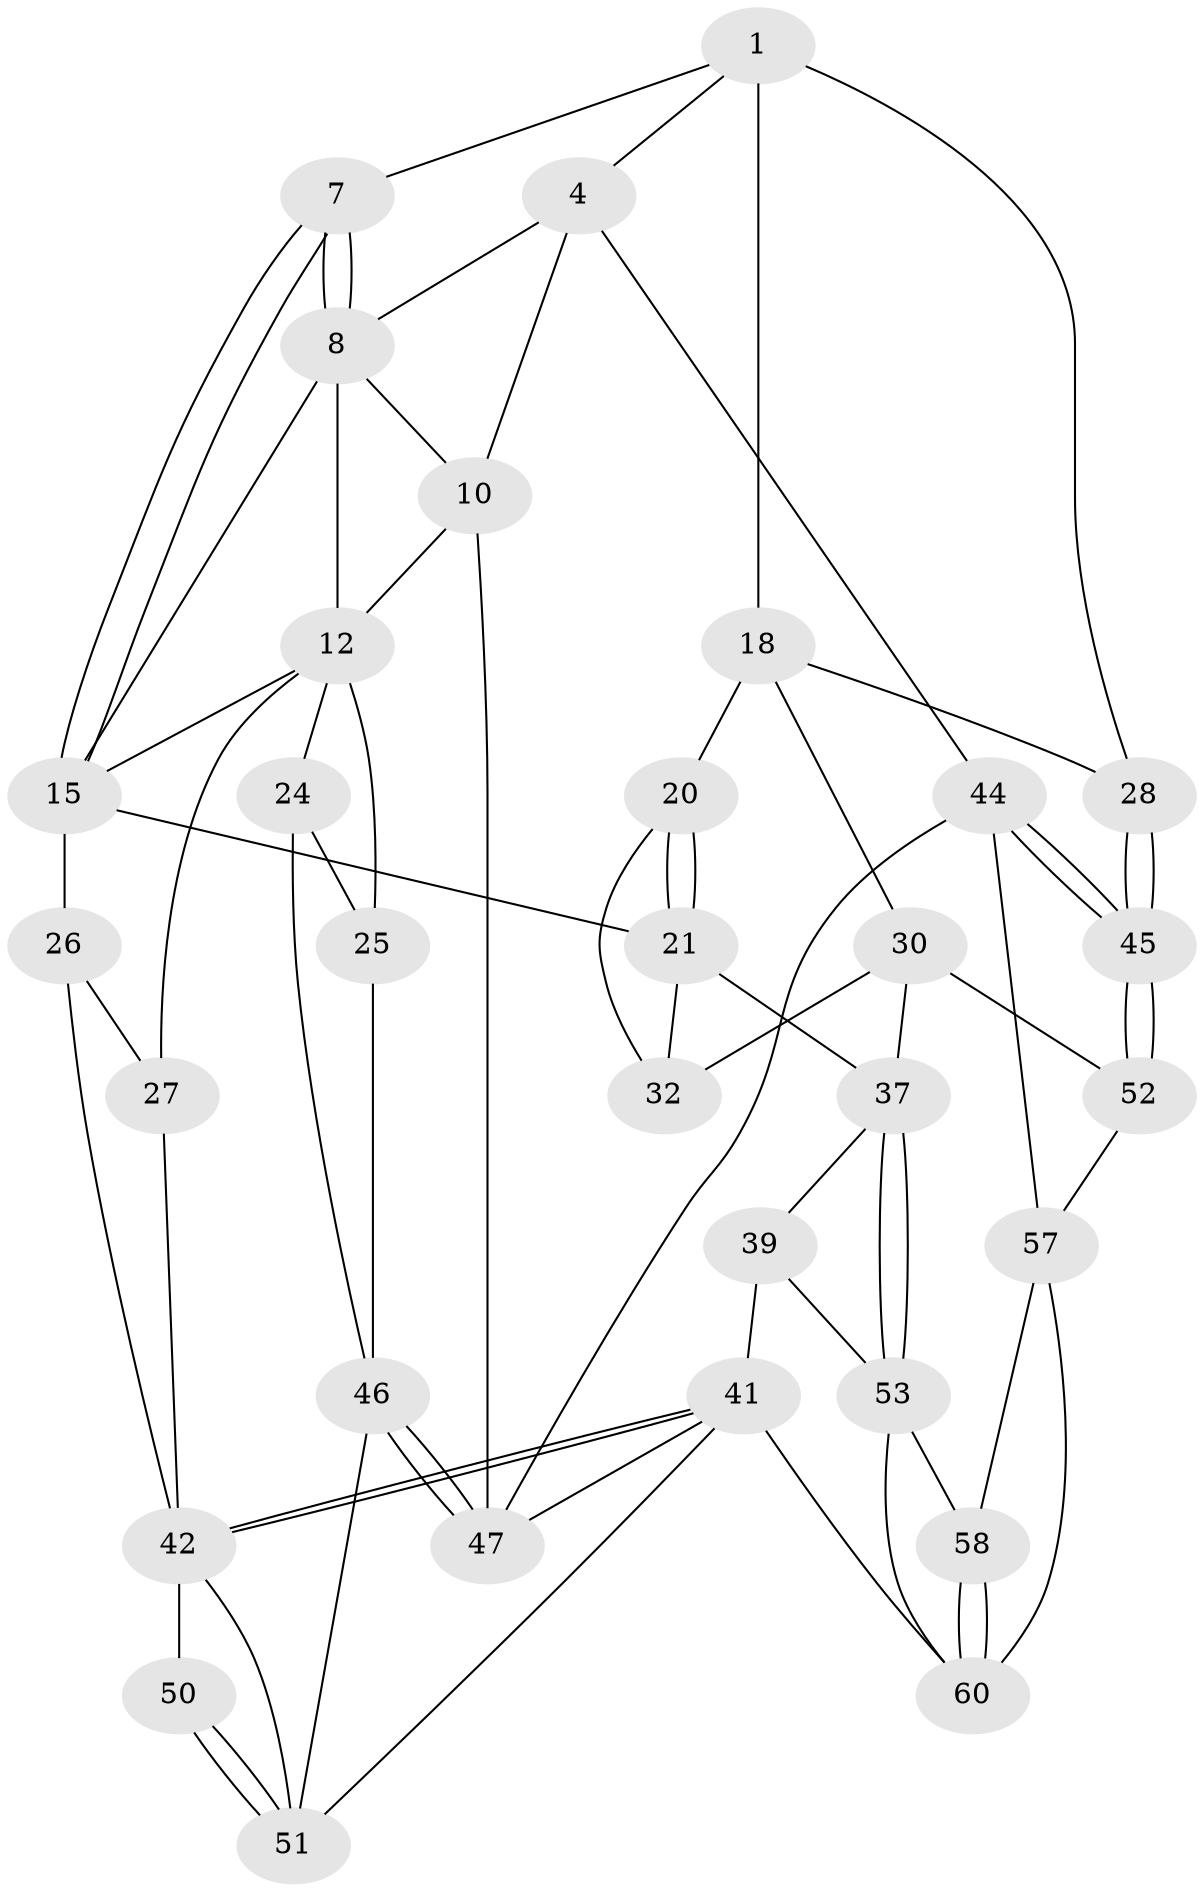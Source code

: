 // original degree distribution, {3: 0.03125, 5: 0.40625, 4: 0.296875, 6: 0.265625}
// Generated by graph-tools (version 1.1) at 2025/16/03/09/25 04:16:50]
// undirected, 32 vertices, 71 edges
graph export_dot {
graph [start="1"]
  node [color=gray90,style=filled];
  1 [pos="+0.6369142735055952+0.11173026178148192",super="+6+2"];
  4 [pos="+1+0",super="+5"];
  7 [pos="+0.5633868802093134+0.2420846334417681"];
  8 [pos="+0.24496405134932267+0.034770581246401665",super="+11+9"];
  10 [pos="+0+0"];
  12 [pos="+0.11178727135012398+0.34534420511446035",super="+13+17"];
  15 [pos="+0.46967469576628074+0.46269429468830897",super="+16+22"];
  18 [pos="+0.8412113261417535+0.3378865986780417",super="+19"];
  20 [pos="+0.808939760781287+0.43678812802530614"];
  21 [pos="+0.4879834840786781+0.48901784662492936",super="+34"];
  24 [pos="+0.11598369426984942+0.561069572784521"];
  25 [pos="+0.10546795761568331+0.5546835342090709",super="+33"];
  26 [pos="+0.4652587540629229+0.49547697362858156"];
  27 [pos="+0.161402625488773+0.5763519242087838"];
  28 [pos="+1+0.6119652711543514"];
  30 [pos="+1+0.6132135311554248",super="+31"];
  32 [pos="+0.797047673002542+0.5326346236840502"];
  37 [pos="+0.7940802483040013+0.7435037981472126",super="+38"];
  39 [pos="+0.691875500447284+0.6886952169598486",super="+40"];
  41 [pos="+0.43558541336786044+0.7991625662674189",super="+61"];
  42 [pos="+0.40475059238010513+0.7536144905317184",super="+56+43"];
  44 [pos="+1+1"];
  45 [pos="+1+0.7815762957500678"];
  46 [pos="+0+1",super="+48"];
  47 [pos="+0+1"];
  50 [pos="+0.15235109411845862+0.7630337876017464"];
  51 [pos="+0.009350257882173188+0.8656717891780582",super="+59"];
  52 [pos="+0.9567357421679021+0.8221640059574843"];
  53 [pos="+0.7949992362820636+0.761918196478628",super="+54"];
  57 [pos="+0.9245250147693806+0.8745219071277847",super="+62"];
  58 [pos="+0.840154290874042+0.8423991681931325"];
  60 [pos="+0.6914683474127374+1",super="+63"];
  1 -- 18 [weight=2];
  1 -- 7;
  1 -- 4;
  1 -- 28;
  4 -- 10;
  4 -- 44;
  4 -- 8;
  7 -- 8;
  7 -- 8;
  7 -- 15;
  7 -- 15;
  8 -- 12;
  8 -- 15;
  8 -- 10;
  10 -- 47;
  10 -- 12;
  12 -- 25 [weight=2];
  12 -- 24;
  12 -- 27;
  12 -- 15;
  15 -- 26;
  15 -- 21;
  18 -- 20;
  18 -- 28;
  18 -- 30;
  20 -- 21;
  20 -- 21;
  20 -- 32;
  21 -- 32;
  21 -- 37;
  24 -- 25;
  24 -- 46;
  25 -- 46;
  26 -- 27;
  26 -- 42;
  27 -- 42;
  28 -- 45;
  28 -- 45;
  30 -- 32;
  30 -- 52;
  30 -- 37;
  37 -- 53;
  37 -- 53;
  37 -- 39;
  39 -- 41;
  39 -- 53;
  41 -- 42;
  41 -- 42;
  41 -- 51;
  41 -- 47;
  41 -- 60;
  42 -- 50 [weight=2];
  42 -- 51;
  44 -- 45;
  44 -- 45;
  44 -- 47;
  44 -- 57;
  45 -- 52;
  45 -- 52;
  46 -- 47;
  46 -- 47;
  46 -- 51;
  50 -- 51;
  50 -- 51;
  52 -- 57;
  53 -- 58;
  53 -- 60;
  57 -- 58;
  57 -- 60;
  58 -- 60;
  58 -- 60;
}
